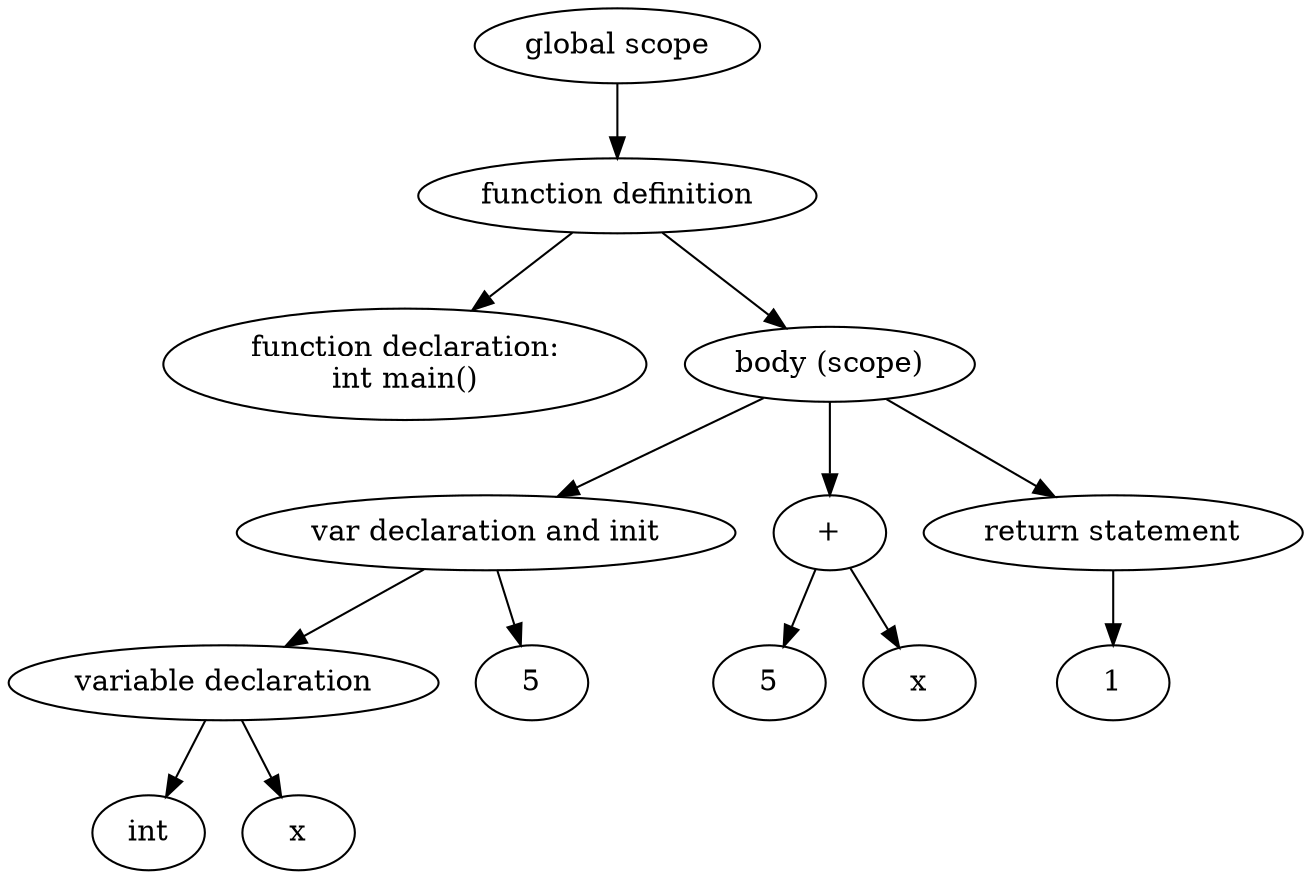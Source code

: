 digraph "Abstract Syntax Tree" {
	140480001629344 [label="function declaration:
int main()"]
	140480001628480 -> 140480001629344
	140480001628576 [label=int]
	140480002209440 -> 140480001628576
	140480001626176 [label=x]
	140480002209440 -> 140480001626176
	140480002209440 [label="variable declaration"]
	140480002209488 -> 140480002209440
	140480002209152 [label=5]
	140480002209488 -> 140480002209152
	140480002209488 [label="var declaration and init"]
	140480001627520 -> 140480002209488
	140480002211312 [label=5]
	140480002210064 -> 140480002211312
	140480002209296 [label=x]
	140480002210064 -> 140480002209296
	140480002210064 [label="+"]
	140480001627520 -> 140480002210064
	140480002210592 [label=1]
	140480002207808 -> 140480002210592
	140480002207808 [label="return statement"]
	140480001627520 -> 140480002207808
	140480001627520 [label="body (scope)"]
	140480001628480 -> 140480001627520
	140480001628480 [label="function definition"]
	140480001627568 -> 140480001628480
	140480001627568 [label="global scope"]
}
